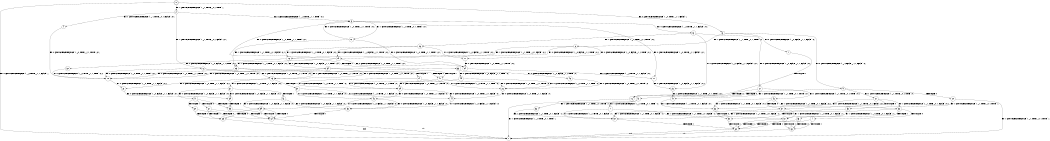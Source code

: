 digraph BCG {
size = "7, 10.5";
center = TRUE;
node [shape = circle];
0 [peripheries = 2];
0 -> 1 [label = "EX !0 !ATOMIC_EXCH_BRANCH (1, +0, TRUE, +1, 1, FALSE) !::"];
0 -> 2 [label = "EX !1 !ATOMIC_EXCH_BRANCH (1, +1, TRUE, +0, 1, TRUE) !::"];
0 -> 3 [label = "EX !0 !ATOMIC_EXCH_BRANCH (1, +0, TRUE, +1, 1, FALSE) !::"];
2 -> 4 [label = "EX !1 !ATOMIC_EXCH_BRANCH (1, +1, TRUE, +0, 1, FALSE) !:0:1:"];
2 -> 5 [label = "EX !0 !ATOMIC_EXCH_BRANCH (1, +0, TRUE, +1, 1, TRUE) !:0:1:"];
2 -> 6 [label = "EX !1 !ATOMIC_EXCH_BRANCH (1, +1, TRUE, +0, 1, FALSE) !:0:1:"];
3 -> 7 [label = "EX !0 !ATOMIC_EXCH_BRANCH (1, +0, FALSE, +1, 1, FALSE) !:0:"];
3 -> 8 [label = "EX !1 !ATOMIC_EXCH_BRANCH (1, +1, TRUE, +0, 1, TRUE) !:0:"];
3 -> 9 [label = "EX !0 !ATOMIC_EXCH_BRANCH (1, +0, FALSE, +1, 1, FALSE) !:0:"];
4 -> 10 [label = "EX !0 !ATOMIC_EXCH_BRANCH (1, +0, TRUE, +1, 1, TRUE) !:0:1:"];
5 -> 11 [label = "EX !0 !ATOMIC_EXCH_BRANCH (1, +0, TRUE, +1, 1, FALSE) !:0:1:"];
5 -> 12 [label = "EX !1 !ATOMIC_EXCH_BRANCH (1, +1, TRUE, +0, 1, TRUE) !:0:1:"];
5 -> 13 [label = "EX !0 !ATOMIC_EXCH_BRANCH (1, +0, TRUE, +1, 1, FALSE) !:0:1:"];
6 -> 10 [label = "EX !0 !ATOMIC_EXCH_BRANCH (1, +0, TRUE, +1, 1, TRUE) !:0:1:"];
6 -> 14 [label = "TERMINATE !1"];
6 -> 15 [label = "EX !0 !ATOMIC_EXCH_BRANCH (1, +0, TRUE, +1, 1, TRUE) !:0:1:"];
7 -> 16 [label = "TERMINATE !0"];
8 -> 17 [label = "EX !0 !ATOMIC_EXCH_BRANCH (1, +0, FALSE, +1, 1, TRUE) !:0:1:"];
8 -> 18 [label = "EX !1 !ATOMIC_EXCH_BRANCH (1, +1, TRUE, +0, 1, FALSE) !:0:1:"];
8 -> 19 [label = "EX !0 !ATOMIC_EXCH_BRANCH (1, +0, FALSE, +1, 1, TRUE) !:0:1:"];
9 -> 16 [label = "TERMINATE !0"];
9 -> 20 [label = "TERMINATE !0"];
9 -> 21 [label = "EX !1 !ATOMIC_EXCH_BRANCH (1, +1, TRUE, +0, 1, TRUE) !:0:"];
10 -> 22 [label = "EX !0 !ATOMIC_EXCH_BRANCH (1, +0, TRUE, +1, 1, FALSE) !:0:1:"];
11 -> 23 [label = "EX !0 !ATOMIC_EXCH_BRANCH (1, +0, FALSE, +1, 1, FALSE) !:0:1:"];
12 -> 24 [label = "EX !0 !ATOMIC_EXCH_BRANCH (1, +0, TRUE, +1, 1, TRUE) !:0:1:"];
12 -> 25 [label = "EX !1 !ATOMIC_EXCH_BRANCH (1, +1, TRUE, +0, 1, FALSE) !:0:1:"];
12 -> 5 [label = "EX !0 !ATOMIC_EXCH_BRANCH (1, +0, TRUE, +1, 1, TRUE) !:0:1:"];
13 -> 23 [label = "EX !0 !ATOMIC_EXCH_BRANCH (1, +0, FALSE, +1, 1, FALSE) !:0:1:"];
13 -> 26 [label = "EX !1 !ATOMIC_EXCH_BRANCH (1, +1, TRUE, +0, 1, TRUE) !:0:1:"];
13 -> 27 [label = "EX !0 !ATOMIC_EXCH_BRANCH (1, +0, FALSE, +1, 1, FALSE) !:0:1:"];
14 -> 28 [label = "EX !0 !ATOMIC_EXCH_BRANCH (1, +0, TRUE, +1, 1, TRUE) !:0:"];
14 -> 29 [label = "EX !0 !ATOMIC_EXCH_BRANCH (1, +0, TRUE, +1, 1, TRUE) !:0:"];
15 -> 22 [label = "EX !0 !ATOMIC_EXCH_BRANCH (1, +0, TRUE, +1, 1, FALSE) !:0:1:"];
15 -> 30 [label = "TERMINATE !1"];
15 -> 31 [label = "EX !0 !ATOMIC_EXCH_BRANCH (1, +0, TRUE, +1, 1, FALSE) !:0:1:"];
16 -> 1 [label = "EX !1 !ATOMIC_EXCH_BRANCH (1, +1, TRUE, +0, 1, TRUE) !::"];
17 -> 24 [label = "EX !0 !ATOMIC_EXCH_BRANCH (1, +0, TRUE, +1, 1, TRUE) !:0:1:"];
18 -> 32 [label = "EX !0 !ATOMIC_EXCH_BRANCH (1, +0, FALSE, +1, 1, TRUE) !:0:1:"];
18 -> 33 [label = "TERMINATE !1"];
18 -> 34 [label = "EX !0 !ATOMIC_EXCH_BRANCH (1, +0, FALSE, +1, 1, TRUE) !:0:1:"];
19 -> 24 [label = "EX !0 !ATOMIC_EXCH_BRANCH (1, +0, TRUE, +1, 1, TRUE) !:0:1:"];
19 -> 25 [label = "EX !1 !ATOMIC_EXCH_BRANCH (1, +1, TRUE, +0, 1, FALSE) !:0:1:"];
19 -> 5 [label = "EX !0 !ATOMIC_EXCH_BRANCH (1, +0, TRUE, +1, 1, TRUE) !:0:1:"];
20 -> 1 [label = "EX !1 !ATOMIC_EXCH_BRANCH (1, +1, TRUE, +0, 1, TRUE) !::"];
20 -> 35 [label = "EX !1 !ATOMIC_EXCH_BRANCH (1, +1, TRUE, +0, 1, TRUE) !::"];
21 -> 36 [label = "EX !1 !ATOMIC_EXCH_BRANCH (1, +1, TRUE, +0, 1, FALSE) !:0:1:"];
21 -> 37 [label = "TERMINATE !0"];
21 -> 38 [label = "EX !1 !ATOMIC_EXCH_BRANCH (1, +1, TRUE, +0, 1, FALSE) !:0:1:"];
22 -> 39 [label = "EX !0 !ATOMIC_EXCH_BRANCH (1, +0, FALSE, +1, 1, FALSE) !:0:1:"];
23 -> 40 [label = "EX !1 !ATOMIC_EXCH_BRANCH (1, +1, TRUE, +0, 1, TRUE) !:0:1:"];
24 -> 11 [label = "EX !0 !ATOMIC_EXCH_BRANCH (1, +0, TRUE, +1, 1, FALSE) !:0:1:"];
25 -> 10 [label = "EX !0 !ATOMIC_EXCH_BRANCH (1, +0, TRUE, +1, 1, TRUE) !:0:1:"];
25 -> 41 [label = "TERMINATE !1"];
25 -> 15 [label = "EX !0 !ATOMIC_EXCH_BRANCH (1, +0, TRUE, +1, 1, TRUE) !:0:1:"];
26 -> 17 [label = "EX !0 !ATOMIC_EXCH_BRANCH (1, +0, FALSE, +1, 1, TRUE) !:0:1:"];
26 -> 18 [label = "EX !1 !ATOMIC_EXCH_BRANCH (1, +1, TRUE, +0, 1, FALSE) !:0:1:"];
26 -> 19 [label = "EX !0 !ATOMIC_EXCH_BRANCH (1, +0, FALSE, +1, 1, TRUE) !:0:1:"];
27 -> 40 [label = "EX !1 !ATOMIC_EXCH_BRANCH (1, +1, TRUE, +0, 1, TRUE) !:0:1:"];
27 -> 42 [label = "TERMINATE !0"];
27 -> 43 [label = "EX !1 !ATOMIC_EXCH_BRANCH (1, +1, TRUE, +0, 1, TRUE) !:0:1:"];
28 -> 44 [label = "EX !0 !ATOMIC_EXCH_BRANCH (1, +0, TRUE, +1, 1, FALSE) !:0:"];
29 -> 44 [label = "EX !0 !ATOMIC_EXCH_BRANCH (1, +0, TRUE, +1, 1, FALSE) !:0:"];
29 -> 45 [label = "EX !0 !ATOMIC_EXCH_BRANCH (1, +0, TRUE, +1, 1, FALSE) !:0:"];
30 -> 44 [label = "EX !0 !ATOMIC_EXCH_BRANCH (1, +0, TRUE, +1, 1, FALSE) !:0:"];
30 -> 45 [label = "EX !0 !ATOMIC_EXCH_BRANCH (1, +0, TRUE, +1, 1, FALSE) !:0:"];
31 -> 39 [label = "EX !0 !ATOMIC_EXCH_BRANCH (1, +0, FALSE, +1, 1, FALSE) !:0:1:"];
31 -> 46 [label = "TERMINATE !1"];
31 -> 47 [label = "EX !0 !ATOMIC_EXCH_BRANCH (1, +0, FALSE, +1, 1, FALSE) !:0:1:"];
32 -> 10 [label = "EX !0 !ATOMIC_EXCH_BRANCH (1, +0, TRUE, +1, 1, TRUE) !:0:1:"];
33 -> 48 [label = "EX !0 !ATOMIC_EXCH_BRANCH (1, +0, FALSE, +1, 1, TRUE) !:0:"];
33 -> 49 [label = "EX !0 !ATOMIC_EXCH_BRANCH (1, +0, FALSE, +1, 1, TRUE) !:0:"];
34 -> 10 [label = "EX !0 !ATOMIC_EXCH_BRANCH (1, +0, TRUE, +1, 1, TRUE) !:0:1:"];
34 -> 41 [label = "TERMINATE !1"];
34 -> 15 [label = "EX !0 !ATOMIC_EXCH_BRANCH (1, +0, TRUE, +1, 1, TRUE) !:0:1:"];
35 -> 50 [label = "EX !1 !ATOMIC_EXCH_BRANCH (1, +1, TRUE, +0, 1, FALSE) !:1:"];
35 -> 51 [label = "EX !1 !ATOMIC_EXCH_BRANCH (1, +1, TRUE, +0, 1, FALSE) !:1:"];
36 -> 52 [label = "TERMINATE !0"];
37 -> 50 [label = "EX !1 !ATOMIC_EXCH_BRANCH (1, +1, TRUE, +0, 1, FALSE) !:1:"];
37 -> 51 [label = "EX !1 !ATOMIC_EXCH_BRANCH (1, +1, TRUE, +0, 1, FALSE) !:1:"];
38 -> 52 [label = "TERMINATE !0"];
38 -> 53 [label = "TERMINATE !1"];
38 -> 54 [label = "TERMINATE !0"];
39 -> 55 [label = "TERMINATE !0"];
40 -> 36 [label = "EX !1 !ATOMIC_EXCH_BRANCH (1, +1, TRUE, +0, 1, FALSE) !:0:1:"];
41 -> 28 [label = "EX !0 !ATOMIC_EXCH_BRANCH (1, +0, TRUE, +1, 1, TRUE) !:0:"];
41 -> 29 [label = "EX !0 !ATOMIC_EXCH_BRANCH (1, +0, TRUE, +1, 1, TRUE) !:0:"];
42 -> 56 [label = "EX !1 !ATOMIC_EXCH_BRANCH (1, +1, TRUE, +0, 1, TRUE) !:1:"];
42 -> 57 [label = "EX !1 !ATOMIC_EXCH_BRANCH (1, +1, TRUE, +0, 1, TRUE) !:1:"];
43 -> 36 [label = "EX !1 !ATOMIC_EXCH_BRANCH (1, +1, TRUE, +0, 1, FALSE) !:0:1:"];
43 -> 37 [label = "TERMINATE !0"];
43 -> 38 [label = "EX !1 !ATOMIC_EXCH_BRANCH (1, +1, TRUE, +0, 1, FALSE) !:0:1:"];
44 -> 58 [label = "EX !0 !ATOMIC_EXCH_BRANCH (1, +0, FALSE, +1, 1, FALSE) !:0:"];
45 -> 58 [label = "EX !0 !ATOMIC_EXCH_BRANCH (1, +0, FALSE, +1, 1, FALSE) !:0:"];
45 -> 59 [label = "EX !0 !ATOMIC_EXCH_BRANCH (1, +0, FALSE, +1, 1, FALSE) !:0:"];
46 -> 58 [label = "EX !0 !ATOMIC_EXCH_BRANCH (1, +0, FALSE, +1, 1, FALSE) !:0:"];
46 -> 59 [label = "EX !0 !ATOMIC_EXCH_BRANCH (1, +0, FALSE, +1, 1, FALSE) !:0:"];
47 -> 55 [label = "TERMINATE !0"];
47 -> 60 [label = "TERMINATE !1"];
47 -> 61 [label = "TERMINATE !0"];
48 -> 28 [label = "EX !0 !ATOMIC_EXCH_BRANCH (1, +0, TRUE, +1, 1, TRUE) !:0:"];
49 -> 28 [label = "EX !0 !ATOMIC_EXCH_BRANCH (1, +0, TRUE, +1, 1, TRUE) !:0:"];
49 -> 29 [label = "EX !0 !ATOMIC_EXCH_BRANCH (1, +0, TRUE, +1, 1, TRUE) !:0:"];
50 -> 62 [label = "TERMINATE !1"];
51 -> 62 [label = "TERMINATE !1"];
51 -> 63 [label = "TERMINATE !1"];
52 -> 62 [label = "TERMINATE !1"];
53 -> 62 [label = "TERMINATE !0"];
53 -> 63 [label = "TERMINATE !0"];
54 -> 62 [label = "TERMINATE !1"];
54 -> 63 [label = "TERMINATE !1"];
55 -> 64 [label = "TERMINATE !1"];
56 -> 50 [label = "EX !1 !ATOMIC_EXCH_BRANCH (1, +1, TRUE, +0, 1, FALSE) !:1:"];
57 -> 50 [label = "EX !1 !ATOMIC_EXCH_BRANCH (1, +1, TRUE, +0, 1, FALSE) !:1:"];
57 -> 51 [label = "EX !1 !ATOMIC_EXCH_BRANCH (1, +1, TRUE, +0, 1, FALSE) !:1:"];
58 -> 64 [label = "TERMINATE !0"];
59 -> 64 [label = "TERMINATE !0"];
59 -> 65 [label = "TERMINATE !0"];
60 -> 64 [label = "TERMINATE !0"];
60 -> 65 [label = "TERMINATE !0"];
61 -> 64 [label = "TERMINATE !1"];
61 -> 65 [label = "TERMINATE !1"];
62 -> 1 [label = "exit"];
63 -> 1 [label = "exit"];
64 -> 1 [label = "exit"];
65 -> 1 [label = "exit"];
}
